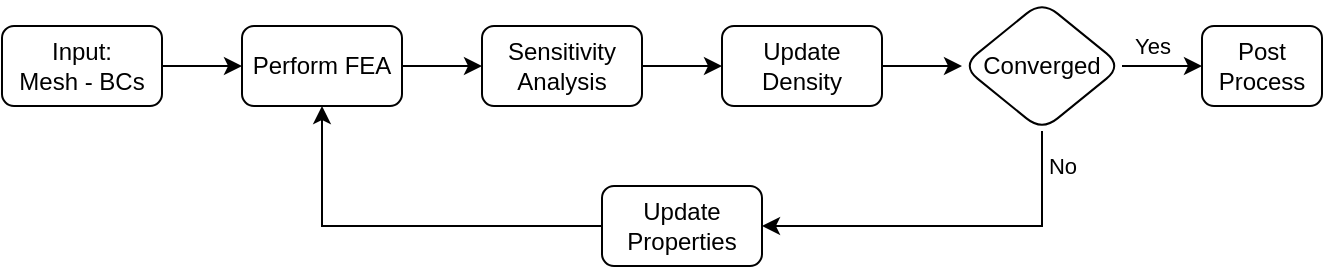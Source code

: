 <mxfile version="21.8.0" type="device">
  <diagram name="Page-1" id="Bf-v-FmlA90WFqcul3PK">
    <mxGraphModel dx="1050" dy="630" grid="1" gridSize="10" guides="1" tooltips="1" connect="1" arrows="1" fold="1" page="1" pageScale="1" pageWidth="850" pageHeight="1100" math="0" shadow="0">
      <root>
        <mxCell id="0" />
        <mxCell id="1" parent="0" />
        <mxCell id="yYjo69xQFSQegKboXp3B-3" value="" style="edgeStyle=orthogonalEdgeStyle;rounded=0;orthogonalLoop=1;jettySize=auto;html=1;" edge="1" parent="1" source="yYjo69xQFSQegKboXp3B-1" target="yYjo69xQFSQegKboXp3B-2">
          <mxGeometry relative="1" as="geometry" />
        </mxCell>
        <mxCell id="yYjo69xQFSQegKboXp3B-1" value="Input:&lt;br&gt;Mesh - BCs" style="rounded=1;whiteSpace=wrap;html=1;" vertex="1" parent="1">
          <mxGeometry x="40" y="120" width="80" height="40" as="geometry" />
        </mxCell>
        <mxCell id="yYjo69xQFSQegKboXp3B-5" value="" style="edgeStyle=orthogonalEdgeStyle;rounded=0;orthogonalLoop=1;jettySize=auto;html=1;" edge="1" parent="1" source="yYjo69xQFSQegKboXp3B-2" target="yYjo69xQFSQegKboXp3B-4">
          <mxGeometry relative="1" as="geometry" />
        </mxCell>
        <mxCell id="yYjo69xQFSQegKboXp3B-2" value="Perform FEA" style="whiteSpace=wrap;html=1;rounded=1;" vertex="1" parent="1">
          <mxGeometry x="160" y="120" width="80" height="40" as="geometry" />
        </mxCell>
        <mxCell id="yYjo69xQFSQegKboXp3B-7" value="" style="edgeStyle=orthogonalEdgeStyle;rounded=0;orthogonalLoop=1;jettySize=auto;html=1;" edge="1" parent="1" source="yYjo69xQFSQegKboXp3B-4" target="yYjo69xQFSQegKboXp3B-6">
          <mxGeometry relative="1" as="geometry" />
        </mxCell>
        <mxCell id="yYjo69xQFSQegKboXp3B-4" value="Sensitivity Analysis" style="whiteSpace=wrap;html=1;rounded=1;" vertex="1" parent="1">
          <mxGeometry x="280" y="120" width="80" height="40" as="geometry" />
        </mxCell>
        <mxCell id="yYjo69xQFSQegKboXp3B-11" value="" style="edgeStyle=orthogonalEdgeStyle;rounded=0;orthogonalLoop=1;jettySize=auto;html=1;" edge="1" parent="1" source="yYjo69xQFSQegKboXp3B-6" target="yYjo69xQFSQegKboXp3B-10">
          <mxGeometry relative="1" as="geometry" />
        </mxCell>
        <mxCell id="yYjo69xQFSQegKboXp3B-6" value="Update Density" style="whiteSpace=wrap;html=1;rounded=1;" vertex="1" parent="1">
          <mxGeometry x="400" y="120" width="80" height="40" as="geometry" />
        </mxCell>
        <mxCell id="yYjo69xQFSQegKboXp3B-14" style="edgeStyle=orthogonalEdgeStyle;rounded=0;orthogonalLoop=1;jettySize=auto;html=1;entryX=1;entryY=0.5;entryDx=0;entryDy=0;" edge="1" parent="1" source="yYjo69xQFSQegKboXp3B-10" target="yYjo69xQFSQegKboXp3B-13">
          <mxGeometry relative="1" as="geometry">
            <Array as="points">
              <mxPoint x="560" y="220" />
            </Array>
          </mxGeometry>
        </mxCell>
        <mxCell id="yYjo69xQFSQegKboXp3B-16" value="No" style="edgeLabel;html=1;align=center;verticalAlign=middle;resizable=0;points=[];" vertex="1" connectable="0" parent="yYjo69xQFSQegKboXp3B-14">
          <mxGeometry x="-0.164" y="2" relative="1" as="geometry">
            <mxPoint x="41" y="-32" as="offset" />
          </mxGeometry>
        </mxCell>
        <mxCell id="yYjo69xQFSQegKboXp3B-18" value="" style="edgeStyle=orthogonalEdgeStyle;rounded=0;orthogonalLoop=1;jettySize=auto;html=1;" edge="1" parent="1" source="yYjo69xQFSQegKboXp3B-10" target="yYjo69xQFSQegKboXp3B-17">
          <mxGeometry relative="1" as="geometry" />
        </mxCell>
        <mxCell id="yYjo69xQFSQegKboXp3B-19" value="Yes" style="edgeLabel;html=1;align=center;verticalAlign=middle;resizable=0;points=[];" vertex="1" connectable="0" parent="yYjo69xQFSQegKboXp3B-18">
          <mxGeometry x="-0.25" y="-2" relative="1" as="geometry">
            <mxPoint y="-12" as="offset" />
          </mxGeometry>
        </mxCell>
        <mxCell id="yYjo69xQFSQegKboXp3B-10" value="Converged" style="rhombus;whiteSpace=wrap;html=1;rounded=1;" vertex="1" parent="1">
          <mxGeometry x="520" y="107.5" width="80" height="65" as="geometry" />
        </mxCell>
        <mxCell id="yYjo69xQFSQegKboXp3B-15" style="edgeStyle=orthogonalEdgeStyle;rounded=0;orthogonalLoop=1;jettySize=auto;html=1;entryX=0.5;entryY=1;entryDx=0;entryDy=0;" edge="1" parent="1" source="yYjo69xQFSQegKboXp3B-13" target="yYjo69xQFSQegKboXp3B-2">
          <mxGeometry relative="1" as="geometry" />
        </mxCell>
        <mxCell id="yYjo69xQFSQegKboXp3B-13" value="Update Properties" style="rounded=1;whiteSpace=wrap;html=1;" vertex="1" parent="1">
          <mxGeometry x="340" y="200" width="80" height="40" as="geometry" />
        </mxCell>
        <mxCell id="yYjo69xQFSQegKboXp3B-17" value="Post Process" style="whiteSpace=wrap;html=1;rounded=1;" vertex="1" parent="1">
          <mxGeometry x="640" y="120" width="60" height="40" as="geometry" />
        </mxCell>
      </root>
    </mxGraphModel>
  </diagram>
</mxfile>
